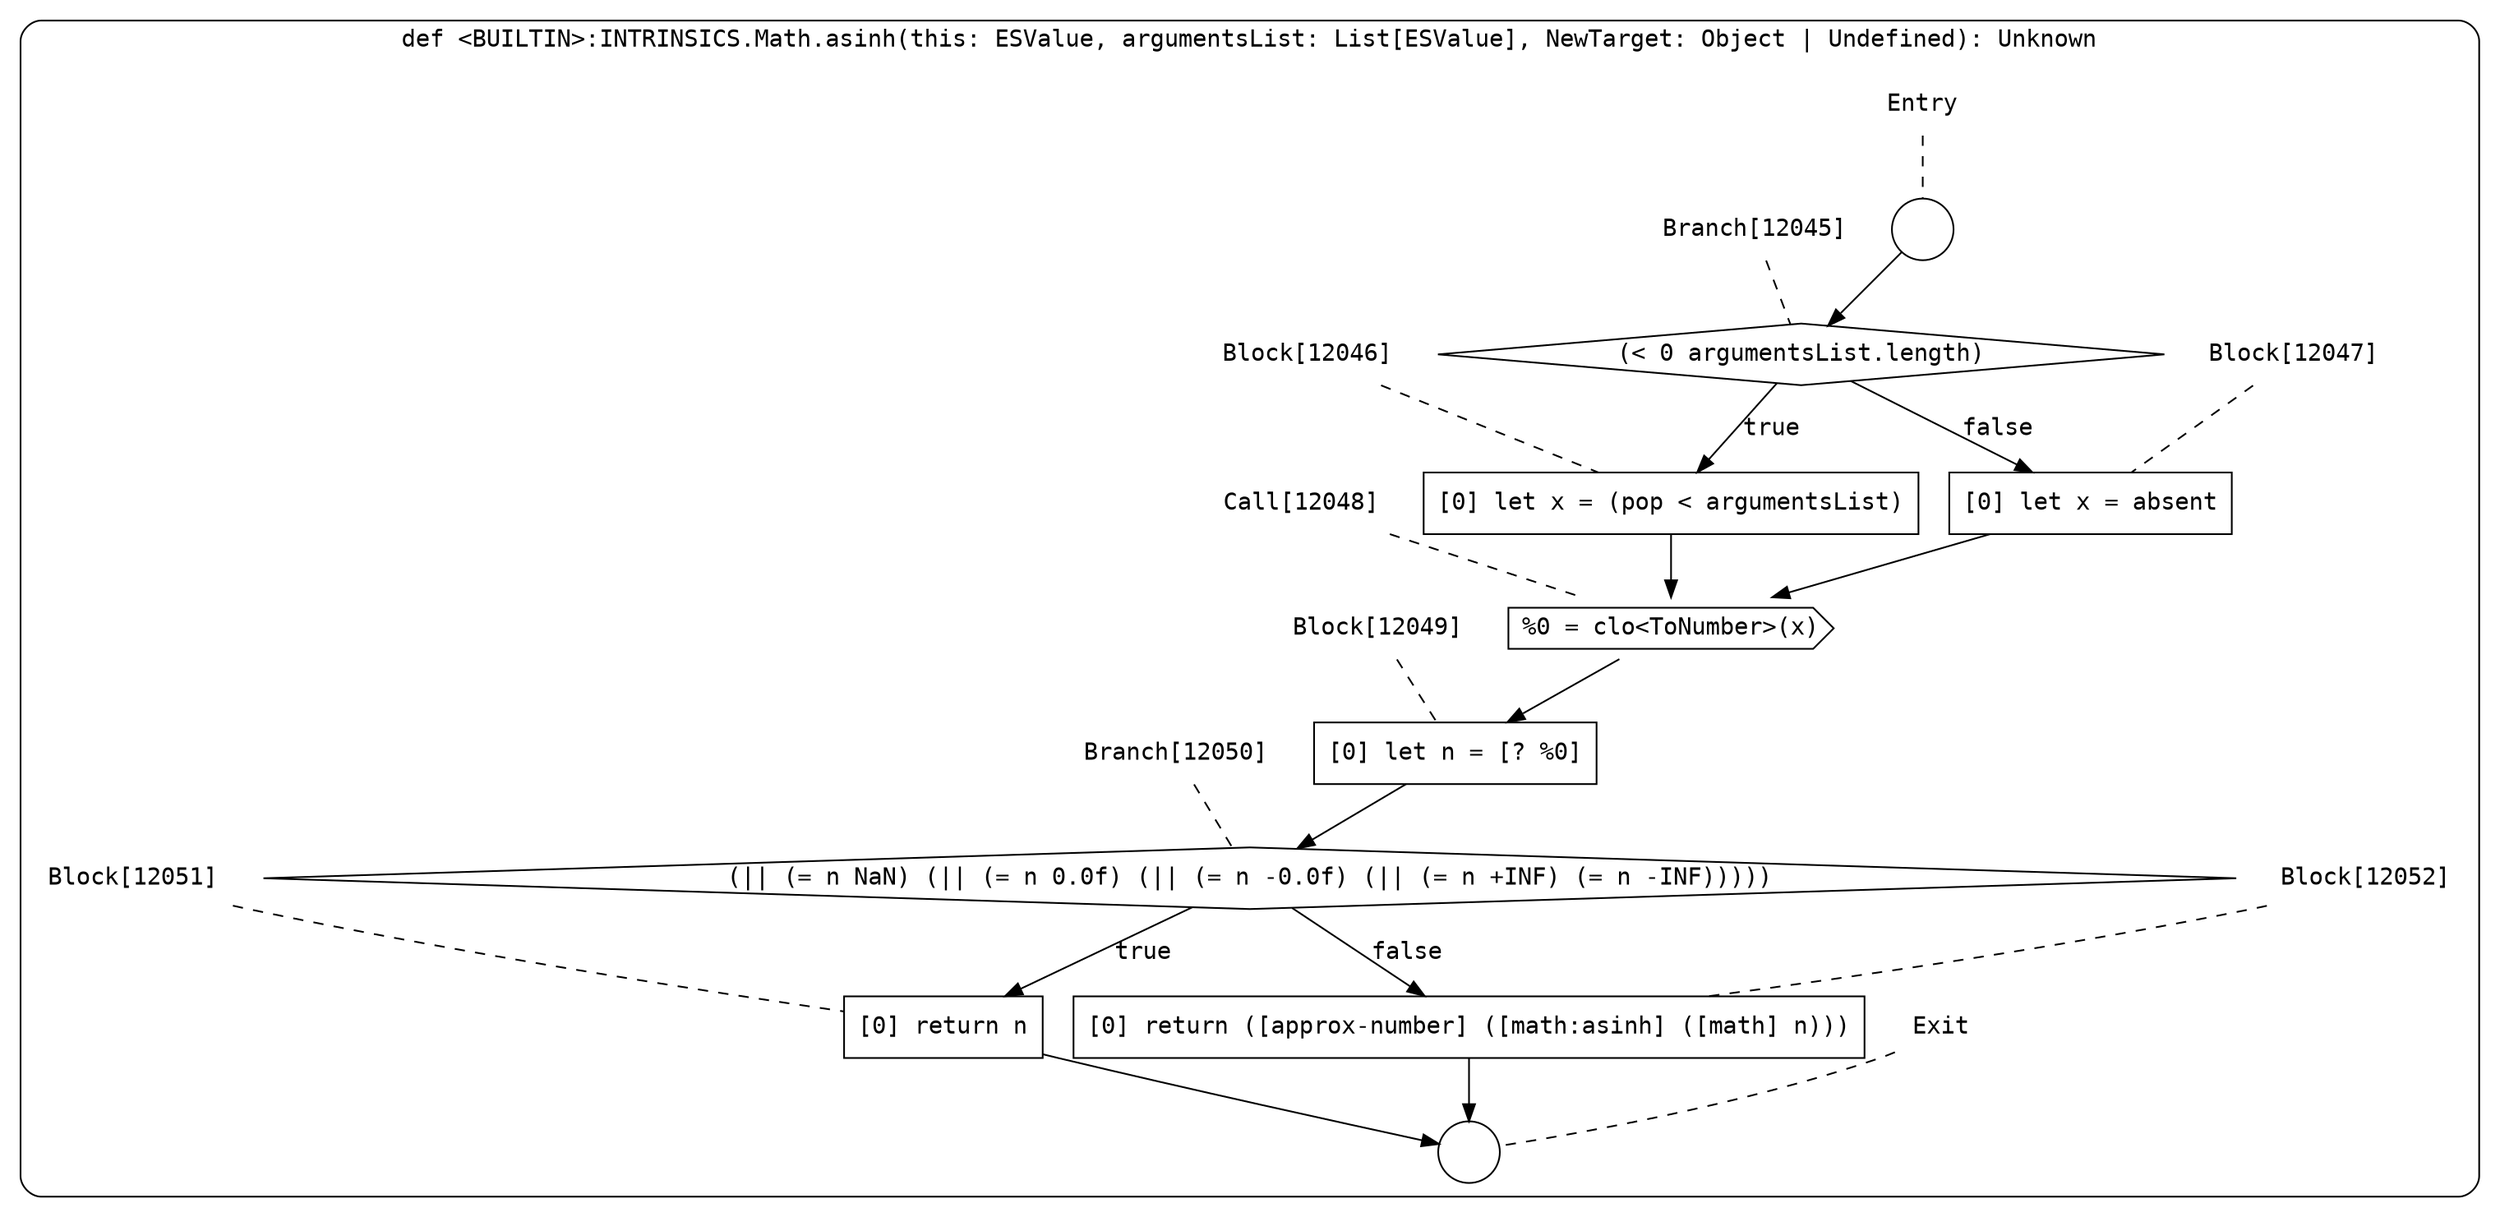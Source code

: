 digraph {
  graph [fontname = "Consolas"]
  node [fontname = "Consolas"]
  edge [fontname = "Consolas"]
  subgraph cluster2080 {
    label = "def <BUILTIN>:INTRINSICS.Math.asinh(this: ESValue, argumentsList: List[ESValue], NewTarget: Object | Undefined): Unknown"
    style = rounded
    cluster2080_entry_name [shape=none, label=<<font color="black">Entry</font>>]
    cluster2080_entry_name -> cluster2080_entry [arrowhead=none, color="black", style=dashed]
    cluster2080_entry [shape=circle label=" " color="black" fillcolor="white" style=filled]
    cluster2080_entry -> node12045 [color="black"]
    cluster2080_exit_name [shape=none, label=<<font color="black">Exit</font>>]
    cluster2080_exit_name -> cluster2080_exit [arrowhead=none, color="black", style=dashed]
    cluster2080_exit [shape=circle label=" " color="black" fillcolor="white" style=filled]
    node12045_name [shape=none, label=<<font color="black">Branch[12045]</font>>]
    node12045_name -> node12045 [arrowhead=none, color="black", style=dashed]
    node12045 [shape=diamond, label=<<font color="black">(&lt; 0 argumentsList.length)</font>> color="black" fillcolor="white", style=filled]
    node12045 -> node12046 [label=<<font color="black">true</font>> color="black"]
    node12045 -> node12047 [label=<<font color="black">false</font>> color="black"]
    node12046_name [shape=none, label=<<font color="black">Block[12046]</font>>]
    node12046_name -> node12046 [arrowhead=none, color="black", style=dashed]
    node12046 [shape=box, label=<<font color="black">[0] let x = (pop &lt; argumentsList)<BR ALIGN="LEFT"/></font>> color="black" fillcolor="white", style=filled]
    node12046 -> node12048 [color="black"]
    node12047_name [shape=none, label=<<font color="black">Block[12047]</font>>]
    node12047_name -> node12047 [arrowhead=none, color="black", style=dashed]
    node12047 [shape=box, label=<<font color="black">[0] let x = absent<BR ALIGN="LEFT"/></font>> color="black" fillcolor="white", style=filled]
    node12047 -> node12048 [color="black"]
    node12048_name [shape=none, label=<<font color="black">Call[12048]</font>>]
    node12048_name -> node12048 [arrowhead=none, color="black", style=dashed]
    node12048 [shape=cds, label=<<font color="black">%0 = clo&lt;ToNumber&gt;(x)</font>> color="black" fillcolor="white", style=filled]
    node12048 -> node12049 [color="black"]
    node12049_name [shape=none, label=<<font color="black">Block[12049]</font>>]
    node12049_name -> node12049 [arrowhead=none, color="black", style=dashed]
    node12049 [shape=box, label=<<font color="black">[0] let n = [? %0]<BR ALIGN="LEFT"/></font>> color="black" fillcolor="white", style=filled]
    node12049 -> node12050 [color="black"]
    node12050_name [shape=none, label=<<font color="black">Branch[12050]</font>>]
    node12050_name -> node12050 [arrowhead=none, color="black", style=dashed]
    node12050 [shape=diamond, label=<<font color="black">(|| (= n NaN) (|| (= n 0.0f) (|| (= n -0.0f) (|| (= n +INF) (= n -INF)))))</font>> color="black" fillcolor="white", style=filled]
    node12050 -> node12051 [label=<<font color="black">true</font>> color="black"]
    node12050 -> node12052 [label=<<font color="black">false</font>> color="black"]
    node12051_name [shape=none, label=<<font color="black">Block[12051]</font>>]
    node12051_name -> node12051 [arrowhead=none, color="black", style=dashed]
    node12051 [shape=box, label=<<font color="black">[0] return n<BR ALIGN="LEFT"/></font>> color="black" fillcolor="white", style=filled]
    node12051 -> cluster2080_exit [color="black"]
    node12052_name [shape=none, label=<<font color="black">Block[12052]</font>>]
    node12052_name -> node12052 [arrowhead=none, color="black", style=dashed]
    node12052 [shape=box, label=<<font color="black">[0] return ([approx-number] ([math:asinh] ([math] n)))<BR ALIGN="LEFT"/></font>> color="black" fillcolor="white", style=filled]
    node12052 -> cluster2080_exit [color="black"]
  }
}